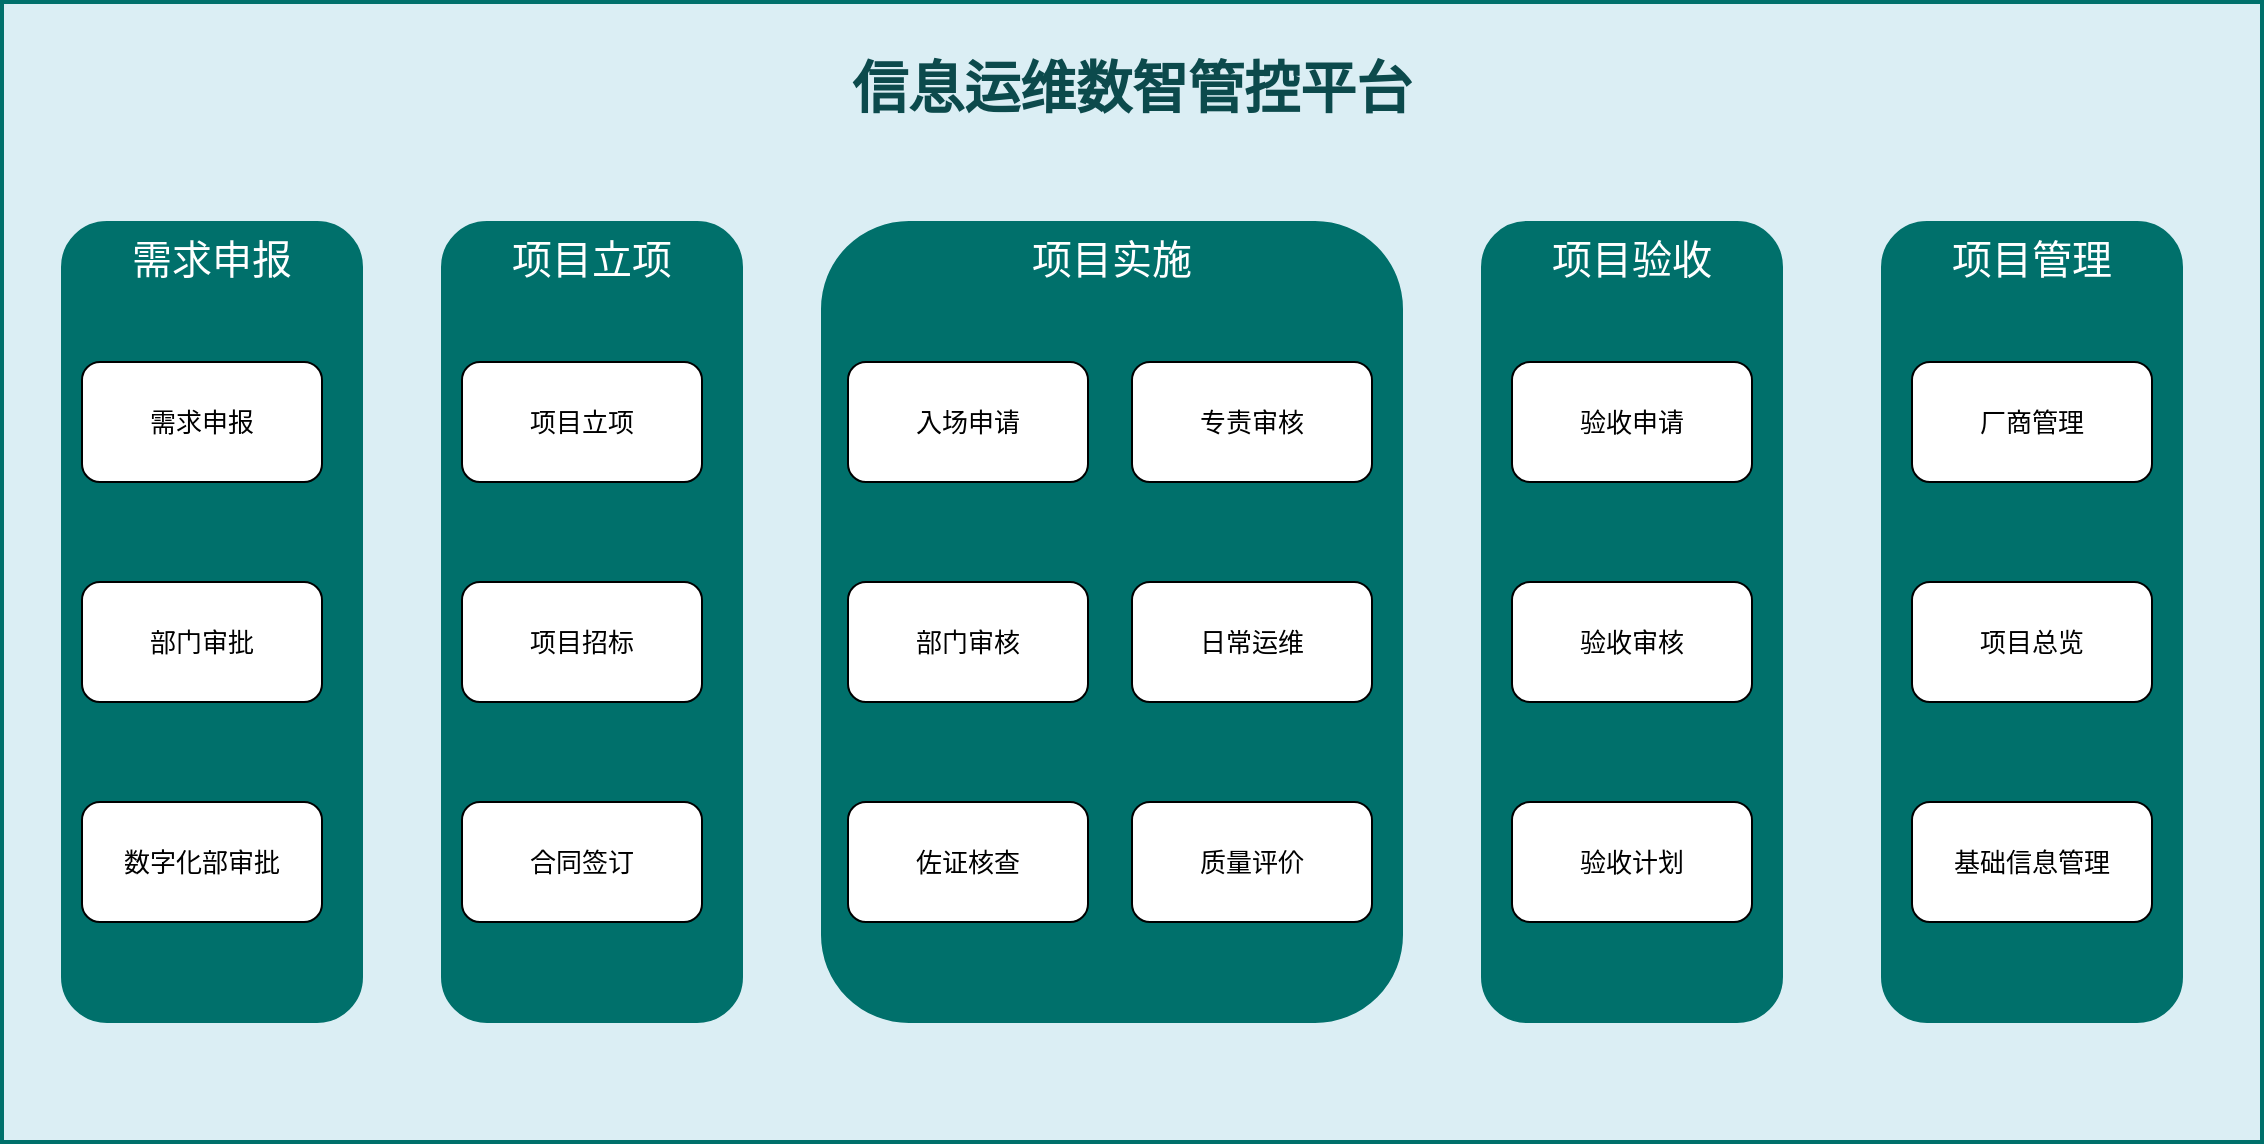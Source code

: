 <mxfile version="21.7.2" type="github">
  <diagram name="第 1 页" id="Ps2D1eNA88uoamYgQ0YJ">
    <mxGraphModel dx="1842" dy="984" grid="1" gridSize="10" guides="1" tooltips="1" connect="1" arrows="1" fold="1" page="1" pageScale="1" pageWidth="1920" pageHeight="1200" math="0" shadow="0">
      <root>
        <mxCell id="0" />
        <mxCell id="1" parent="0" />
        <mxCell id="uwCnqsSgFnwAL1Oi17WA-2" value="信息运维数智管控平台" style="rounded=0;whiteSpace=wrap;html=1;verticalAlign=top;fontSize=28;spacingTop=20;strokeColor=#00706B;fillColor=#DBEEF4;fontColor=#0C4A4C;fontStyle=1;strokeWidth=2;" parent="1" vertex="1">
          <mxGeometry x="440" y="170" width="1130" height="570" as="geometry" />
        </mxCell>
        <mxCell id="uwCnqsSgFnwAL1Oi17WA-3" value="需求申报" style="rounded=1;whiteSpace=wrap;html=1;fillColor=#00706B;fontColor=#FFFFFF;fontSize=20;strokeColor=#00706B;fontStyle=0;align=center;verticalAlign=top;" parent="1" vertex="1">
          <mxGeometry x="470" y="280" width="150" height="400" as="geometry" />
        </mxCell>
        <mxCell id="TOlJZ-k3IMX6XRpZ1SeO-2" value="需求申报" style="rounded=1;whiteSpace=wrap;html=1;fontSize=13;" parent="1" vertex="1">
          <mxGeometry x="480" y="350" width="120" height="60" as="geometry" />
        </mxCell>
        <mxCell id="TOlJZ-k3IMX6XRpZ1SeO-4" value="部门审批" style="rounded=1;whiteSpace=wrap;html=1;fontSize=13;" parent="1" vertex="1">
          <mxGeometry x="480" y="460" width="120" height="60" as="geometry" />
        </mxCell>
        <mxCell id="TOlJZ-k3IMX6XRpZ1SeO-5" value="数字化部审批" style="rounded=1;whiteSpace=wrap;html=1;fontSize=13;" parent="1" vertex="1">
          <mxGeometry x="480" y="570" width="120" height="60" as="geometry" />
        </mxCell>
        <mxCell id="TOlJZ-k3IMX6XRpZ1SeO-10" value="项目实施" style="rounded=1;whiteSpace=wrap;html=1;fillColor=#00706B;fontColor=#FFFFFF;fontSize=20;strokeColor=#00706B;fontStyle=0;align=center;verticalAlign=top;" parent="1" vertex="1">
          <mxGeometry x="850" y="280" width="290" height="400" as="geometry" />
        </mxCell>
        <mxCell id="TOlJZ-k3IMX6XRpZ1SeO-11" value="入场申请" style="rounded=1;whiteSpace=wrap;html=1;fontSize=13;" parent="1" vertex="1">
          <mxGeometry x="863" y="350" width="120" height="60" as="geometry" />
        </mxCell>
        <mxCell id="TOlJZ-k3IMX6XRpZ1SeO-12" value="专责审核" style="rounded=1;whiteSpace=wrap;html=1;fontSize=13;" parent="1" vertex="1">
          <mxGeometry x="1005" y="350" width="120" height="60" as="geometry" />
        </mxCell>
        <mxCell id="TOlJZ-k3IMX6XRpZ1SeO-13" value="部门审核" style="rounded=1;whiteSpace=wrap;html=1;fontSize=13;" parent="1" vertex="1">
          <mxGeometry x="863" y="460" width="120" height="60" as="geometry" />
        </mxCell>
        <mxCell id="TOlJZ-k3IMX6XRpZ1SeO-14" value="项目验收" style="rounded=1;whiteSpace=wrap;html=1;fillColor=#00706B;fontColor=#FFFFFF;fontSize=20;strokeColor=#00706B;fontStyle=0;align=center;verticalAlign=top;" parent="1" vertex="1">
          <mxGeometry x="1180" y="280" width="150" height="400" as="geometry" />
        </mxCell>
        <mxCell id="TOlJZ-k3IMX6XRpZ1SeO-15" value="验收申请" style="rounded=1;whiteSpace=wrap;html=1;fontSize=13;" parent="1" vertex="1">
          <mxGeometry x="1195" y="350" width="120" height="60" as="geometry" />
        </mxCell>
        <mxCell id="TOlJZ-k3IMX6XRpZ1SeO-16" value="验收审核" style="rounded=1;whiteSpace=wrap;html=1;fontSize=13;" parent="1" vertex="1">
          <mxGeometry x="1195" y="460" width="120" height="60" as="geometry" />
        </mxCell>
        <mxCell id="TOlJZ-k3IMX6XRpZ1SeO-17" value="验收计划" style="rounded=1;whiteSpace=wrap;html=1;fontSize=13;" parent="1" vertex="1">
          <mxGeometry x="1195" y="570" width="120" height="60" as="geometry" />
        </mxCell>
        <mxCell id="TOlJZ-k3IMX6XRpZ1SeO-24" value="日常运维" style="rounded=1;whiteSpace=wrap;html=1;fontSize=13;" parent="1" vertex="1">
          <mxGeometry x="1005" y="460" width="120" height="60" as="geometry" />
        </mxCell>
        <mxCell id="TOlJZ-k3IMX6XRpZ1SeO-25" value="质量评价" style="rounded=1;whiteSpace=wrap;html=1;fontSize=13;" parent="1" vertex="1">
          <mxGeometry x="1005" y="570" width="120" height="60" as="geometry" />
        </mxCell>
        <mxCell id="TOlJZ-k3IMX6XRpZ1SeO-26" value="佐证核查" style="rounded=1;whiteSpace=wrap;html=1;fontSize=13;" parent="1" vertex="1">
          <mxGeometry x="863" y="570" width="120" height="60" as="geometry" />
        </mxCell>
        <mxCell id="HCRNcy_T4UwGwLCDlTEl-1" value="项目立项" style="rounded=1;whiteSpace=wrap;html=1;fillColor=#00706B;fontColor=#FFFFFF;fontSize=20;strokeColor=#00706B;fontStyle=0;align=center;verticalAlign=top;" vertex="1" parent="1">
          <mxGeometry x="660" y="280" width="150" height="400" as="geometry" />
        </mxCell>
        <mxCell id="HCRNcy_T4UwGwLCDlTEl-2" value="项目立项" style="rounded=1;whiteSpace=wrap;html=1;fontSize=13;" vertex="1" parent="1">
          <mxGeometry x="670" y="350" width="120" height="60" as="geometry" />
        </mxCell>
        <mxCell id="HCRNcy_T4UwGwLCDlTEl-3" value="项目招标" style="rounded=1;whiteSpace=wrap;html=1;fontSize=13;" vertex="1" parent="1">
          <mxGeometry x="670" y="460" width="120" height="60" as="geometry" />
        </mxCell>
        <mxCell id="HCRNcy_T4UwGwLCDlTEl-4" value="合同签订" style="rounded=1;whiteSpace=wrap;html=1;fontSize=13;" vertex="1" parent="1">
          <mxGeometry x="670" y="570" width="120" height="60" as="geometry" />
        </mxCell>
        <mxCell id="HCRNcy_T4UwGwLCDlTEl-5" value="项目管理" style="rounded=1;whiteSpace=wrap;html=1;fillColor=#00706B;fontColor=#FFFFFF;fontSize=20;strokeColor=#00706B;fontStyle=0;align=center;verticalAlign=top;" vertex="1" parent="1">
          <mxGeometry x="1380" y="280" width="150" height="400" as="geometry" />
        </mxCell>
        <mxCell id="HCRNcy_T4UwGwLCDlTEl-6" value="厂商管理" style="rounded=1;whiteSpace=wrap;html=1;fontSize=13;" vertex="1" parent="1">
          <mxGeometry x="1395" y="350" width="120" height="60" as="geometry" />
        </mxCell>
        <mxCell id="HCRNcy_T4UwGwLCDlTEl-7" value="项目总览" style="rounded=1;whiteSpace=wrap;html=1;fontSize=13;" vertex="1" parent="1">
          <mxGeometry x="1395" y="460" width="120" height="60" as="geometry" />
        </mxCell>
        <mxCell id="HCRNcy_T4UwGwLCDlTEl-8" value="基础信息管理" style="rounded=1;whiteSpace=wrap;html=1;fontSize=13;" vertex="1" parent="1">
          <mxGeometry x="1395" y="570" width="120" height="60" as="geometry" />
        </mxCell>
      </root>
    </mxGraphModel>
  </diagram>
</mxfile>
